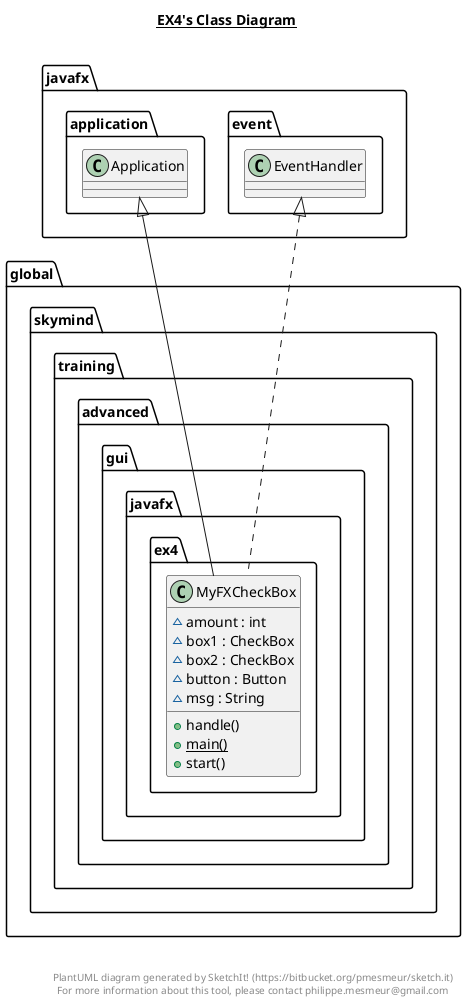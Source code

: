 @startuml

title __EX4's Class Diagram__\n

  namespace global.skymind {
    namespace training.advanced.gui.javafx.ex4 {
      class global.skymind.training.advanced.gui.javafx.ex4.MyFXCheckBox {
          ~ amount : int
          ~ box1 : CheckBox
          ~ box2 : CheckBox
          ~ button : Button
          ~ msg : String
          + handle()
          {static} + main()
          + start()
      }
    }
  }
  

  global.skymind.training.advanced.gui.javafx.ex4.MyFXCheckBox .up.|> javafx.event.EventHandler
  global.skymind.training.advanced.gui.javafx.ex4.MyFXCheckBox -up-|> javafx.application.Application


right footer


PlantUML diagram generated by SketchIt! (https://bitbucket.org/pmesmeur/sketch.it)
For more information about this tool, please contact philippe.mesmeur@gmail.com
endfooter

@enduml
